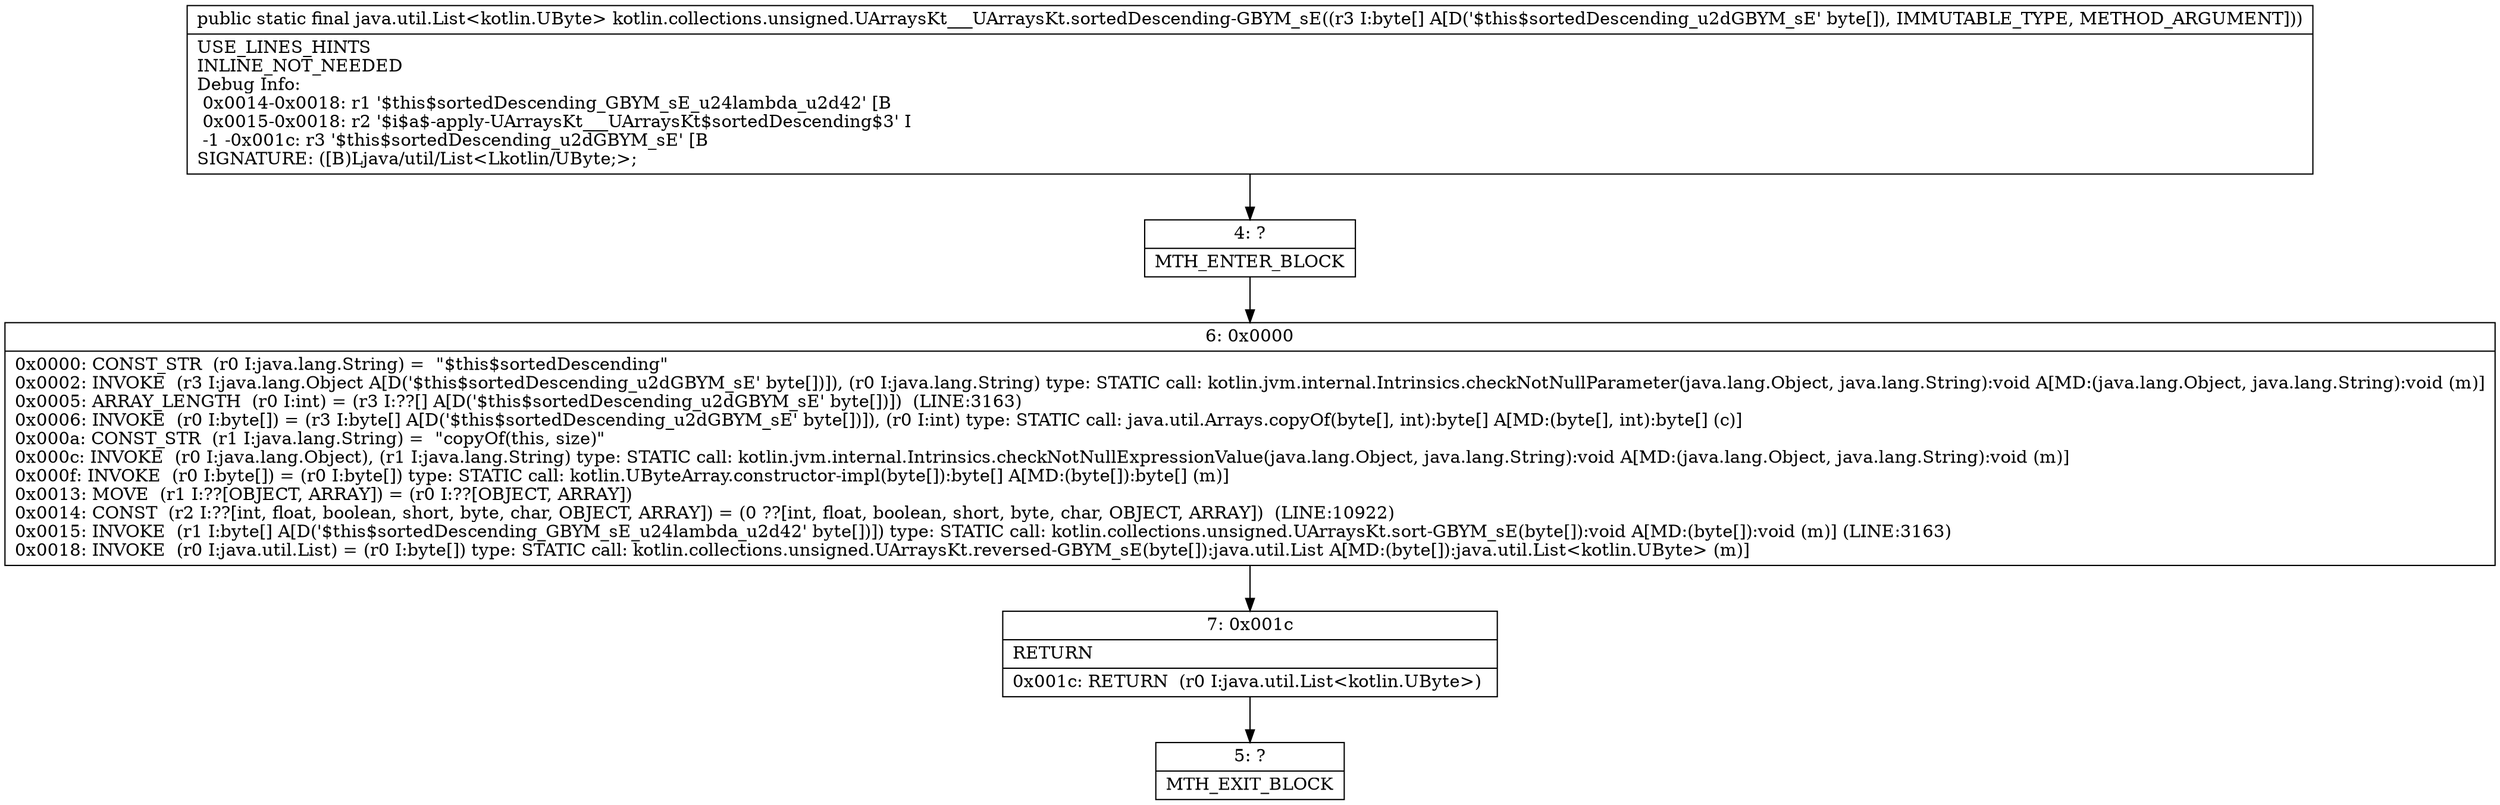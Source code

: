 digraph "CFG forkotlin.collections.unsigned.UArraysKt___UArraysKt.sortedDescending\-GBYM_sE([B)Ljava\/util\/List;" {
Node_4 [shape=record,label="{4\:\ ?|MTH_ENTER_BLOCK\l}"];
Node_6 [shape=record,label="{6\:\ 0x0000|0x0000: CONST_STR  (r0 I:java.lang.String) =  \"$this$sortedDescending\" \l0x0002: INVOKE  (r3 I:java.lang.Object A[D('$this$sortedDescending_u2dGBYM_sE' byte[])]), (r0 I:java.lang.String) type: STATIC call: kotlin.jvm.internal.Intrinsics.checkNotNullParameter(java.lang.Object, java.lang.String):void A[MD:(java.lang.Object, java.lang.String):void (m)]\l0x0005: ARRAY_LENGTH  (r0 I:int) = (r3 I:??[] A[D('$this$sortedDescending_u2dGBYM_sE' byte[])])  (LINE:3163)\l0x0006: INVOKE  (r0 I:byte[]) = (r3 I:byte[] A[D('$this$sortedDescending_u2dGBYM_sE' byte[])]), (r0 I:int) type: STATIC call: java.util.Arrays.copyOf(byte[], int):byte[] A[MD:(byte[], int):byte[] (c)]\l0x000a: CONST_STR  (r1 I:java.lang.String) =  \"copyOf(this, size)\" \l0x000c: INVOKE  (r0 I:java.lang.Object), (r1 I:java.lang.String) type: STATIC call: kotlin.jvm.internal.Intrinsics.checkNotNullExpressionValue(java.lang.Object, java.lang.String):void A[MD:(java.lang.Object, java.lang.String):void (m)]\l0x000f: INVOKE  (r0 I:byte[]) = (r0 I:byte[]) type: STATIC call: kotlin.UByteArray.constructor\-impl(byte[]):byte[] A[MD:(byte[]):byte[] (m)]\l0x0013: MOVE  (r1 I:??[OBJECT, ARRAY]) = (r0 I:??[OBJECT, ARRAY]) \l0x0014: CONST  (r2 I:??[int, float, boolean, short, byte, char, OBJECT, ARRAY]) = (0 ??[int, float, boolean, short, byte, char, OBJECT, ARRAY])  (LINE:10922)\l0x0015: INVOKE  (r1 I:byte[] A[D('$this$sortedDescending_GBYM_sE_u24lambda_u2d42' byte[])]) type: STATIC call: kotlin.collections.unsigned.UArraysKt.sort\-GBYM_sE(byte[]):void A[MD:(byte[]):void (m)] (LINE:3163)\l0x0018: INVOKE  (r0 I:java.util.List) = (r0 I:byte[]) type: STATIC call: kotlin.collections.unsigned.UArraysKt.reversed\-GBYM_sE(byte[]):java.util.List A[MD:(byte[]):java.util.List\<kotlin.UByte\> (m)]\l}"];
Node_7 [shape=record,label="{7\:\ 0x001c|RETURN\l|0x001c: RETURN  (r0 I:java.util.List\<kotlin.UByte\>) \l}"];
Node_5 [shape=record,label="{5\:\ ?|MTH_EXIT_BLOCK\l}"];
MethodNode[shape=record,label="{public static final java.util.List\<kotlin.UByte\> kotlin.collections.unsigned.UArraysKt___UArraysKt.sortedDescending\-GBYM_sE((r3 I:byte[] A[D('$this$sortedDescending_u2dGBYM_sE' byte[]), IMMUTABLE_TYPE, METHOD_ARGUMENT]))  | USE_LINES_HINTS\lINLINE_NOT_NEEDED\lDebug Info:\l  0x0014\-0x0018: r1 '$this$sortedDescending_GBYM_sE_u24lambda_u2d42' [B\l  0x0015\-0x0018: r2 '$i$a$\-apply\-UArraysKt___UArraysKt$sortedDescending$3' I\l  \-1 \-0x001c: r3 '$this$sortedDescending_u2dGBYM_sE' [B\lSIGNATURE: ([B)Ljava\/util\/List\<Lkotlin\/UByte;\>;\l}"];
MethodNode -> Node_4;Node_4 -> Node_6;
Node_6 -> Node_7;
Node_7 -> Node_5;
}

